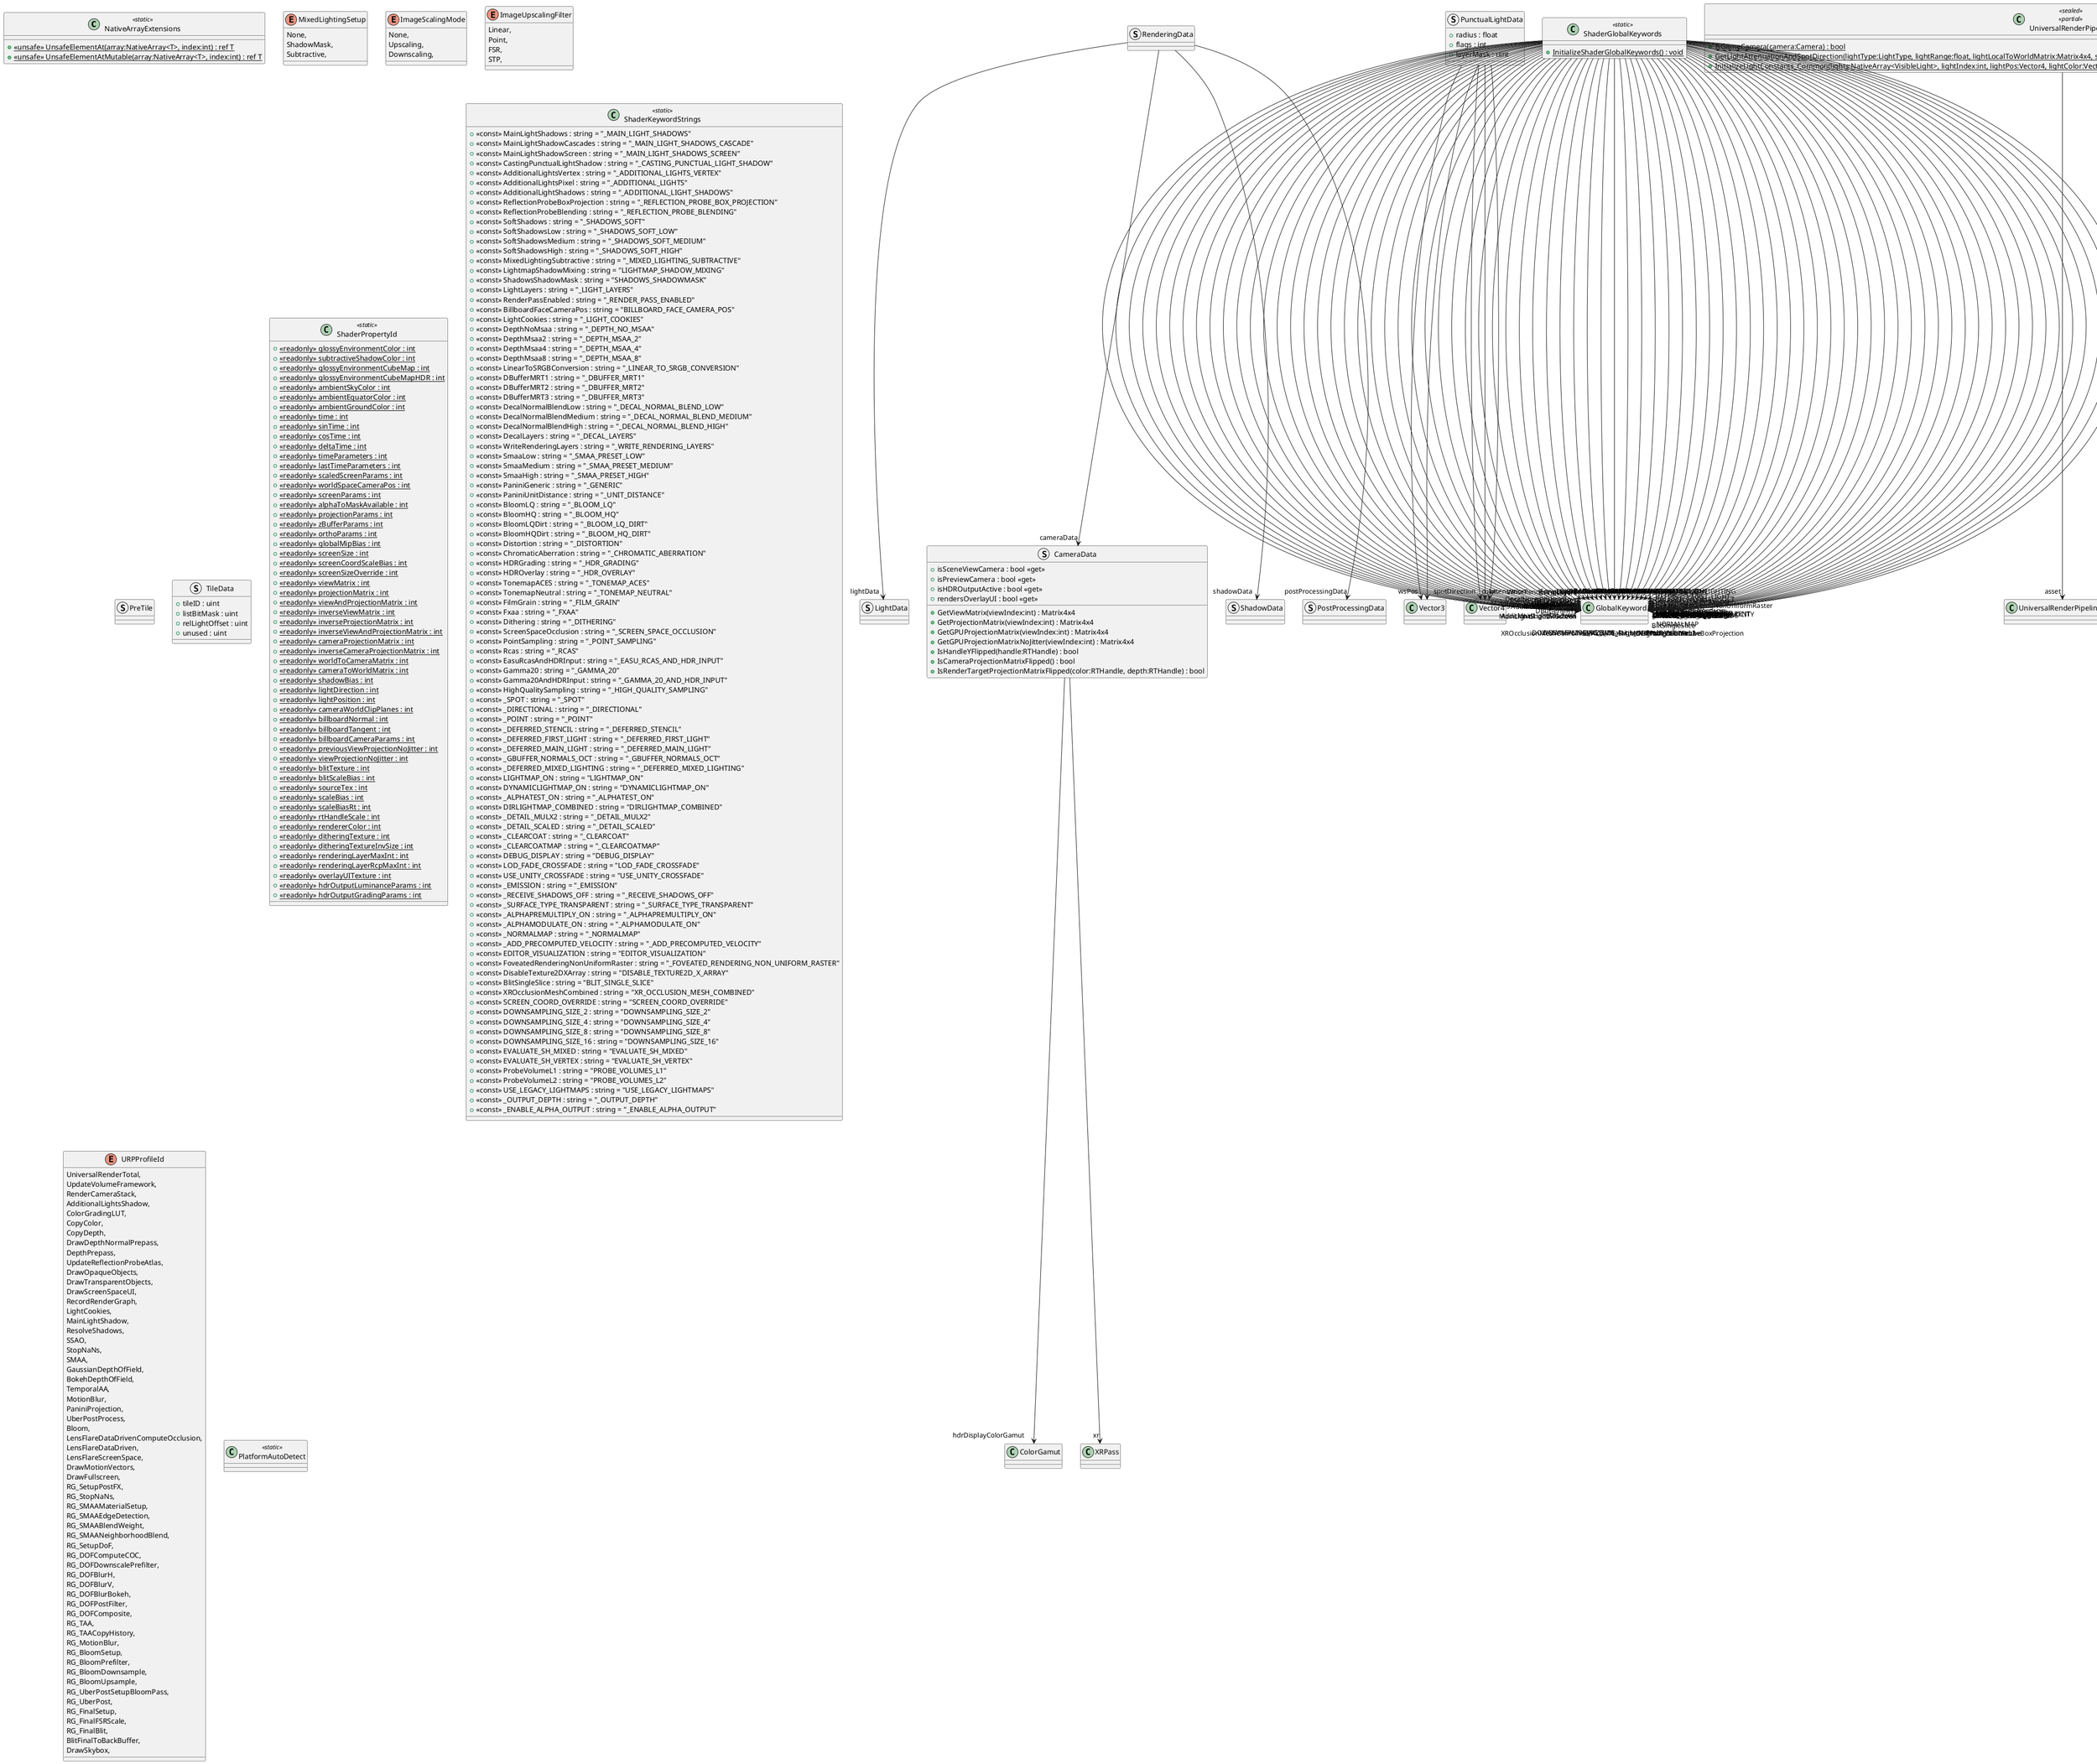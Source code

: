 @startuml
class NativeArrayExtensions <<static>> {
    + {static} <<unsafe>> UnsafeElementAt(array:NativeArray<T>, index:int) : ref T
    + {static} <<unsafe>> UnsafeElementAtMutable(array:NativeArray<T>, index:int) : ref T
}
enum MixedLightingSetup {
    None,
    ShadowMask,
    Subtractive,
}
enum ImageScalingMode {
    None,
    Upscaling,
    Downscaling,
}
enum ImageUpscalingFilter {
    Linear,
    Point,
    FSR,
    STP,
}
struct RenderingData {
}
struct LightData {
}
struct CameraData {
    + GetViewMatrix(viewIndex:int) : Matrix4x4
    + GetProjectionMatrix(viewIndex:int) : Matrix4x4
    + GetGPUProjectionMatrix(viewIndex:int) : Matrix4x4
    + GetGPUProjectionMatrixNoJitter(viewIndex:int) : Matrix4x4
    + isSceneViewCamera : bool <<get>>
    + isPreviewCamera : bool <<get>>
    + isHDROutputActive : bool <<get>>
    + rendersOverlayUI : bool <<get>>
    + IsHandleYFlipped(handle:RTHandle) : bool
    + IsCameraProjectionMatrixFlipped() : bool
    + IsRenderTargetProjectionMatrixFlipped(color:RTHandle, depth:RTHandle) : bool
}
struct ShadowData {
}
struct PreTile {
}
struct TileData {
    + tileID : uint
    + listBitMask : uint
    + relLightOffset : uint
    + unused : uint
}
struct PunctualLightData {
    + radius : float
    + flags : int
    + layerMask : uint
}
class ShaderPropertyId <<static>> {
    + {static} <<readonly>> glossyEnvironmentColor : int
    + {static} <<readonly>> subtractiveShadowColor : int
    + {static} <<readonly>> glossyEnvironmentCubeMap : int
    + {static} <<readonly>> glossyEnvironmentCubeMapHDR : int
    + {static} <<readonly>> ambientSkyColor : int
    + {static} <<readonly>> ambientEquatorColor : int
    + {static} <<readonly>> ambientGroundColor : int
    + {static} <<readonly>> time : int
    + {static} <<readonly>> sinTime : int
    + {static} <<readonly>> cosTime : int
    + {static} <<readonly>> deltaTime : int
    + {static} <<readonly>> timeParameters : int
    + {static} <<readonly>> lastTimeParameters : int
    + {static} <<readonly>> scaledScreenParams : int
    + {static} <<readonly>> worldSpaceCameraPos : int
    + {static} <<readonly>> screenParams : int
    + {static} <<readonly>> alphaToMaskAvailable : int
    + {static} <<readonly>> projectionParams : int
    + {static} <<readonly>> zBufferParams : int
    + {static} <<readonly>> orthoParams : int
    + {static} <<readonly>> globalMipBias : int
    + {static} <<readonly>> screenSize : int
    + {static} <<readonly>> screenCoordScaleBias : int
    + {static} <<readonly>> screenSizeOverride : int
    + {static} <<readonly>> viewMatrix : int
    + {static} <<readonly>> projectionMatrix : int
    + {static} <<readonly>> viewAndProjectionMatrix : int
    + {static} <<readonly>> inverseViewMatrix : int
    + {static} <<readonly>> inverseProjectionMatrix : int
    + {static} <<readonly>> inverseViewAndProjectionMatrix : int
    + {static} <<readonly>> cameraProjectionMatrix : int
    + {static} <<readonly>> inverseCameraProjectionMatrix : int
    + {static} <<readonly>> worldToCameraMatrix : int
    + {static} <<readonly>> cameraToWorldMatrix : int
    + {static} <<readonly>> shadowBias : int
    + {static} <<readonly>> lightDirection : int
    + {static} <<readonly>> lightPosition : int
    + {static} <<readonly>> cameraWorldClipPlanes : int
    + {static} <<readonly>> billboardNormal : int
    + {static} <<readonly>> billboardTangent : int
    + {static} <<readonly>> billboardCameraParams : int
    + {static} <<readonly>> previousViewProjectionNoJitter : int
    + {static} <<readonly>> viewProjectionNoJitter : int
    + {static} <<readonly>> blitTexture : int
    + {static} <<readonly>> blitScaleBias : int
    + {static} <<readonly>> sourceTex : int
    + {static} <<readonly>> scaleBias : int
    + {static} <<readonly>> scaleBiasRt : int
    + {static} <<readonly>> rtHandleScale : int
    + {static} <<readonly>> rendererColor : int
    + {static} <<readonly>> ditheringTexture : int
    + {static} <<readonly>> ditheringTextureInvSize : int
    + {static} <<readonly>> renderingLayerMaxInt : int
    + {static} <<readonly>> renderingLayerRcpMaxInt : int
    + {static} <<readonly>> overlayUITexture : int
    + {static} <<readonly>> hdrOutputLuminanceParams : int
    + {static} <<readonly>> hdrOutputGradingParams : int
}
struct PostProcessingData {
}
class ShaderGlobalKeywords <<static>> {
    + {static} InitializeShaderGlobalKeywords() : void
}
class ShaderKeywordStrings <<static>> {
    + <<const>> MainLightShadows : string = "_MAIN_LIGHT_SHADOWS"
    + <<const>> MainLightShadowCascades : string = "_MAIN_LIGHT_SHADOWS_CASCADE"
    + <<const>> MainLightShadowScreen : string = "_MAIN_LIGHT_SHADOWS_SCREEN"
    + <<const>> CastingPunctualLightShadow : string = "_CASTING_PUNCTUAL_LIGHT_SHADOW"
    + <<const>> AdditionalLightsVertex : string = "_ADDITIONAL_LIGHTS_VERTEX"
    + <<const>> AdditionalLightsPixel : string = "_ADDITIONAL_LIGHTS"
    + <<const>> AdditionalLightShadows : string = "_ADDITIONAL_LIGHT_SHADOWS"
    + <<const>> ReflectionProbeBoxProjection : string = "_REFLECTION_PROBE_BOX_PROJECTION"
    + <<const>> ReflectionProbeBlending : string = "_REFLECTION_PROBE_BLENDING"
    + <<const>> SoftShadows : string = "_SHADOWS_SOFT"
    + <<const>> SoftShadowsLow : string = "_SHADOWS_SOFT_LOW"
    + <<const>> SoftShadowsMedium : string = "_SHADOWS_SOFT_MEDIUM"
    + <<const>> SoftShadowsHigh : string = "_SHADOWS_SOFT_HIGH"
    + <<const>> MixedLightingSubtractive : string = "_MIXED_LIGHTING_SUBTRACTIVE"
    + <<const>> LightmapShadowMixing : string = "LIGHTMAP_SHADOW_MIXING"
    + <<const>> ShadowsShadowMask : string = "SHADOWS_SHADOWMASK"
    + <<const>> LightLayers : string = "_LIGHT_LAYERS"
    + <<const>> RenderPassEnabled : string = "_RENDER_PASS_ENABLED"
    + <<const>> BillboardFaceCameraPos : string = "BILLBOARD_FACE_CAMERA_POS"
    + <<const>> LightCookies : string = "_LIGHT_COOKIES"
    + <<const>> DepthNoMsaa : string = "_DEPTH_NO_MSAA"
    + <<const>> DepthMsaa2 : string = "_DEPTH_MSAA_2"
    + <<const>> DepthMsaa4 : string = "_DEPTH_MSAA_4"
    + <<const>> DepthMsaa8 : string = "_DEPTH_MSAA_8"
    + <<const>> LinearToSRGBConversion : string = "_LINEAR_TO_SRGB_CONVERSION"
    + <<const>> DBufferMRT1 : string = "_DBUFFER_MRT1"
    + <<const>> DBufferMRT2 : string = "_DBUFFER_MRT2"
    + <<const>> DBufferMRT3 : string = "_DBUFFER_MRT3"
    + <<const>> DecalNormalBlendLow : string = "_DECAL_NORMAL_BLEND_LOW"
    + <<const>> DecalNormalBlendMedium : string = "_DECAL_NORMAL_BLEND_MEDIUM"
    + <<const>> DecalNormalBlendHigh : string = "_DECAL_NORMAL_BLEND_HIGH"
    + <<const>> DecalLayers : string = "_DECAL_LAYERS"
    + <<const>> WriteRenderingLayers : string = "_WRITE_RENDERING_LAYERS"
    + <<const>> SmaaLow : string = "_SMAA_PRESET_LOW"
    + <<const>> SmaaMedium : string = "_SMAA_PRESET_MEDIUM"
    + <<const>> SmaaHigh : string = "_SMAA_PRESET_HIGH"
    + <<const>> PaniniGeneric : string = "_GENERIC"
    + <<const>> PaniniUnitDistance : string = "_UNIT_DISTANCE"
    + <<const>> BloomLQ : string = "_BLOOM_LQ"
    + <<const>> BloomHQ : string = "_BLOOM_HQ"
    + <<const>> BloomLQDirt : string = "_BLOOM_LQ_DIRT"
    + <<const>> BloomHQDirt : string = "_BLOOM_HQ_DIRT"
    + <<const>> Distortion : string = "_DISTORTION"
    + <<const>> ChromaticAberration : string = "_CHROMATIC_ABERRATION"
    + <<const>> HDRGrading : string = "_HDR_GRADING"
    + <<const>> HDROverlay : string = "_HDR_OVERLAY"
    + <<const>> TonemapACES : string = "_TONEMAP_ACES"
    + <<const>> TonemapNeutral : string = "_TONEMAP_NEUTRAL"
    + <<const>> FilmGrain : string = "_FILM_GRAIN"
    + <<const>> Fxaa : string = "_FXAA"
    + <<const>> Dithering : string = "_DITHERING"
    + <<const>> ScreenSpaceOcclusion : string = "_SCREEN_SPACE_OCCLUSION"
    + <<const>> PointSampling : string = "_POINT_SAMPLING"
    + <<const>> Rcas : string = "_RCAS"
    + <<const>> EasuRcasAndHDRInput : string = "_EASU_RCAS_AND_HDR_INPUT"
    + <<const>> Gamma20 : string = "_GAMMA_20"
    + <<const>> Gamma20AndHDRInput : string = "_GAMMA_20_AND_HDR_INPUT"
    + <<const>> HighQualitySampling : string = "_HIGH_QUALITY_SAMPLING"
    + <<const>> _SPOT : string = "_SPOT"
    + <<const>> _DIRECTIONAL : string = "_DIRECTIONAL"
    + <<const>> _POINT : string = "_POINT"
    + <<const>> _DEFERRED_STENCIL : string = "_DEFERRED_STENCIL"
    + <<const>> _DEFERRED_FIRST_LIGHT : string = "_DEFERRED_FIRST_LIGHT"
    + <<const>> _DEFERRED_MAIN_LIGHT : string = "_DEFERRED_MAIN_LIGHT"
    + <<const>> _GBUFFER_NORMALS_OCT : string = "_GBUFFER_NORMALS_OCT"
    + <<const>> _DEFERRED_MIXED_LIGHTING : string = "_DEFERRED_MIXED_LIGHTING"
    + <<const>> LIGHTMAP_ON : string = "LIGHTMAP_ON"
    + <<const>> DYNAMICLIGHTMAP_ON : string = "DYNAMICLIGHTMAP_ON"
    + <<const>> _ALPHATEST_ON : string = "_ALPHATEST_ON"
    + <<const>> DIRLIGHTMAP_COMBINED : string = "DIRLIGHTMAP_COMBINED"
    + <<const>> _DETAIL_MULX2 : string = "_DETAIL_MULX2"
    + <<const>> _DETAIL_SCALED : string = "_DETAIL_SCALED"
    + <<const>> _CLEARCOAT : string = "_CLEARCOAT"
    + <<const>> _CLEARCOATMAP : string = "_CLEARCOATMAP"
    + <<const>> DEBUG_DISPLAY : string = "DEBUG_DISPLAY"
    + <<const>> LOD_FADE_CROSSFADE : string = "LOD_FADE_CROSSFADE"
    + <<const>> USE_UNITY_CROSSFADE : string = "USE_UNITY_CROSSFADE"
    + <<const>> _EMISSION : string = "_EMISSION"
    + <<const>> _RECEIVE_SHADOWS_OFF : string = "_RECEIVE_SHADOWS_OFF"
    + <<const>> _SURFACE_TYPE_TRANSPARENT : string = "_SURFACE_TYPE_TRANSPARENT"
    + <<const>> _ALPHAPREMULTIPLY_ON : string = "_ALPHAPREMULTIPLY_ON"
    + <<const>> _ALPHAMODULATE_ON : string = "_ALPHAMODULATE_ON"
    + <<const>> _NORMALMAP : string = "_NORMALMAP"
    + <<const>> _ADD_PRECOMPUTED_VELOCITY : string = "_ADD_PRECOMPUTED_VELOCITY"
    + <<const>> EDITOR_VISUALIZATION : string = "EDITOR_VISUALIZATION"
    + <<const>> FoveatedRenderingNonUniformRaster : string = "_FOVEATED_RENDERING_NON_UNIFORM_RASTER"
    + <<const>> DisableTexture2DXArray : string = "DISABLE_TEXTURE2D_X_ARRAY"
    + <<const>> BlitSingleSlice : string = "BLIT_SINGLE_SLICE"
    + <<const>> XROcclusionMeshCombined : string = "XR_OCCLUSION_MESH_COMBINED"
    + <<const>> SCREEN_COORD_OVERRIDE : string = "SCREEN_COORD_OVERRIDE"
    + <<const>> DOWNSAMPLING_SIZE_2 : string = "DOWNSAMPLING_SIZE_2"
    + <<const>> DOWNSAMPLING_SIZE_4 : string = "DOWNSAMPLING_SIZE_4"
    + <<const>> DOWNSAMPLING_SIZE_8 : string = "DOWNSAMPLING_SIZE_8"
    + <<const>> DOWNSAMPLING_SIZE_16 : string = "DOWNSAMPLING_SIZE_16"
    + <<const>> EVALUATE_SH_MIXED : string = "EVALUATE_SH_MIXED"
    + <<const>> EVALUATE_SH_VERTEX : string = "EVALUATE_SH_VERTEX"
    + <<const>> ProbeVolumeL1 : string = "PROBE_VOLUMES_L1"
    + <<const>> ProbeVolumeL2 : string = "PROBE_VOLUMES_L2"
    + <<const>> USE_LEGACY_LIGHTMAPS : string = "USE_LEGACY_LIGHTMAPS"
    + <<const>> _OUTPUT_DEPTH : string = "_OUTPUT_DEPTH"
    + <<const>> _ENABLE_ALPHA_OUTPUT : string = "_ENABLE_ALPHA_OUTPUT"
}
class UniversalRenderPipeline <<sealed>> <<partial>> {
    + {static} IsGameCamera(camera:Camera) : bool
    + {static} GetLightAttenuationAndSpotDirection(lightType:LightType, lightRange:float, lightLocalToWorldMatrix:Matrix4x4, spotAngle:float, innerSpotAngle:float?, lightAttenuation:Vector4, lightSpotDir:Vector4) : void
    + {static} InitializeLightConstants_Common(lights:NativeArray<VisibleLight>, lightIndex:int, lightPos:Vector4, lightColor:Vector4, lightAttenuation:Vector4, lightSpotDir:Vector4, lightOcclusionProbeChannel:Vector4) : void
}
enum URPProfileId {
    UniversalRenderTotal,
    UpdateVolumeFramework,
    RenderCameraStack,
    AdditionalLightsShadow,
    ColorGradingLUT,
    CopyColor,
    CopyDepth,
    DrawDepthNormalPrepass,
    DepthPrepass,
    UpdateReflectionProbeAtlas,
    DrawOpaqueObjects,
    DrawTransparentObjects,
    DrawScreenSpaceUI,
    RecordRenderGraph,
    LightCookies,
    MainLightShadow,
    ResolveShadows,
    SSAO,
    StopNaNs,
    SMAA,
    GaussianDepthOfField,
    BokehDepthOfField,
    TemporalAA,
    MotionBlur,
    PaniniProjection,
    UberPostProcess,
    Bloom,
    LensFlareDataDrivenComputeOcclusion,
    LensFlareDataDriven,
    LensFlareScreenSpace,
    DrawMotionVectors,
    DrawFullscreen,
    RG_SetupPostFX,
    RG_StopNaNs,
    RG_SMAAMaterialSetup,
    RG_SMAAEdgeDetection,
    RG_SMAABlendWeight,
    RG_SMAANeighborhoodBlend,
    RG_SetupDoF,
    RG_DOFComputeCOC,
    RG_DOFDownscalePrefilter,
    RG_DOFBlurH,
    RG_DOFBlurV,
    RG_DOFBlurBokeh,
    RG_DOFPostFilter,
    RG_DOFComposite,
    RG_TAA,
    RG_TAACopyHistory,
    RG_MotionBlur,
    RG_BloomSetup,
    RG_BloomPrefilter,
    RG_BloomDownsample,
    RG_BloomUpsample,
    RG_UberPostSetupBloomPass,
    RG_UberPost,
    RG_FinalSetup,
    RG_FinalFSRScale,
    RG_FinalBlit,
    BlitFinalToBackBuffer,
    DrawSkybox,
}
class PlatformAutoDetect <<static>> {
}
RenderingData --> "cameraData" CameraData
RenderingData --> "lightData" LightData
RenderingData --> "shadowData" ShadowData
RenderingData --> "postProcessingData" PostProcessingData
CameraData --> "hdrDisplayColorGamut" ColorGamut
CameraData --> "xr" XRPass
PunctualLightData --> "wsPos" Vector3
PunctualLightData --> "color" Vector4
PunctualLightData --> "attenuation" Vector4
PunctualLightData --> "spotDirection" Vector3
PunctualLightData --> "occlusionProbeInfo" Vector4
ShaderGlobalKeywords --> "MainLightShadows" GlobalKeyword
ShaderGlobalKeywords --> "MainLightShadowCascades" GlobalKeyword
ShaderGlobalKeywords --> "MainLightShadowScreen" GlobalKeyword
ShaderGlobalKeywords --> "CastingPunctualLightShadow" GlobalKeyword
ShaderGlobalKeywords --> "AdditionalLightsVertex" GlobalKeyword
ShaderGlobalKeywords --> "AdditionalLightsPixel" GlobalKeyword
ShaderGlobalKeywords --> "ForwardPlus" GlobalKeyword
ShaderGlobalKeywords --> "AdditionalLightShadows" GlobalKeyword
ShaderGlobalKeywords --> "ReflectionProbeBoxProjection" GlobalKeyword
ShaderGlobalKeywords --> "ReflectionProbeBlending" GlobalKeyword
ShaderGlobalKeywords --> "SoftShadows" GlobalKeyword
ShaderGlobalKeywords --> "SoftShadowsLow" GlobalKeyword
ShaderGlobalKeywords --> "SoftShadowsMedium" GlobalKeyword
ShaderGlobalKeywords --> "SoftShadowsHigh" GlobalKeyword
ShaderGlobalKeywords --> "MixedLightingSubtractive" GlobalKeyword
ShaderGlobalKeywords --> "LightmapShadowMixing" GlobalKeyword
ShaderGlobalKeywords --> "ShadowsShadowMask" GlobalKeyword
ShaderGlobalKeywords --> "LightLayers" GlobalKeyword
ShaderGlobalKeywords --> "RenderPassEnabled" GlobalKeyword
ShaderGlobalKeywords --> "BillboardFaceCameraPos" GlobalKeyword
ShaderGlobalKeywords --> "LightCookies" GlobalKeyword
ShaderGlobalKeywords --> "DepthNoMsaa" GlobalKeyword
ShaderGlobalKeywords --> "DepthMsaa2" GlobalKeyword
ShaderGlobalKeywords --> "DepthMsaa4" GlobalKeyword
ShaderGlobalKeywords --> "DepthMsaa8" GlobalKeyword
ShaderGlobalKeywords --> "DBufferMRT1" GlobalKeyword
ShaderGlobalKeywords --> "DBufferMRT2" GlobalKeyword
ShaderGlobalKeywords --> "DBufferMRT3" GlobalKeyword
ShaderGlobalKeywords --> "DecalNormalBlendLow" GlobalKeyword
ShaderGlobalKeywords --> "DecalNormalBlendMedium" GlobalKeyword
ShaderGlobalKeywords --> "DecalNormalBlendHigh" GlobalKeyword
ShaderGlobalKeywords --> "DecalLayers" GlobalKeyword
ShaderGlobalKeywords --> "WriteRenderingLayers" GlobalKeyword
ShaderGlobalKeywords --> "ScreenSpaceOcclusion" GlobalKeyword
ShaderGlobalKeywords --> "_SPOT" GlobalKeyword
ShaderGlobalKeywords --> "_DIRECTIONAL" GlobalKeyword
ShaderGlobalKeywords --> "_POINT" GlobalKeyword
ShaderGlobalKeywords --> "_DEFERRED_STENCIL" GlobalKeyword
ShaderGlobalKeywords --> "_DEFERRED_FIRST_LIGHT" GlobalKeyword
ShaderGlobalKeywords --> "_DEFERRED_MAIN_LIGHT" GlobalKeyword
ShaderGlobalKeywords --> "_GBUFFER_NORMALS_OCT" GlobalKeyword
ShaderGlobalKeywords --> "_DEFERRED_MIXED_LIGHTING" GlobalKeyword
ShaderGlobalKeywords --> "LIGHTMAP_ON" GlobalKeyword
ShaderGlobalKeywords --> "DYNAMICLIGHTMAP_ON" GlobalKeyword
ShaderGlobalKeywords --> "_ALPHATEST_ON" GlobalKeyword
ShaderGlobalKeywords --> "DIRLIGHTMAP_COMBINED" GlobalKeyword
ShaderGlobalKeywords --> "_DETAIL_MULX2" GlobalKeyword
ShaderGlobalKeywords --> "_DETAIL_SCALED" GlobalKeyword
ShaderGlobalKeywords --> "_CLEARCOAT" GlobalKeyword
ShaderGlobalKeywords --> "_CLEARCOATMAP" GlobalKeyword
ShaderGlobalKeywords --> "DEBUG_DISPLAY" GlobalKeyword
ShaderGlobalKeywords --> "LOD_FADE_CROSSFADE" GlobalKeyword
ShaderGlobalKeywords --> "USE_UNITY_CROSSFADE" GlobalKeyword
ShaderGlobalKeywords --> "_EMISSION" GlobalKeyword
ShaderGlobalKeywords --> "_RECEIVE_SHADOWS_OFF" GlobalKeyword
ShaderGlobalKeywords --> "_SURFACE_TYPE_TRANSPARENT" GlobalKeyword
ShaderGlobalKeywords --> "_ALPHAPREMULTIPLY_ON" GlobalKeyword
ShaderGlobalKeywords --> "_ALPHAMODULATE_ON" GlobalKeyword
ShaderGlobalKeywords --> "_NORMALMAP" GlobalKeyword
ShaderGlobalKeywords --> "_ADD_PRECOMPUTED_VELOCITY" GlobalKeyword
ShaderGlobalKeywords --> "EDITOR_VISUALIZATION" GlobalKeyword
ShaderGlobalKeywords --> "FoveatedRenderingNonUniformRaster" GlobalKeyword
ShaderGlobalKeywords --> "DisableTexture2DXArray" GlobalKeyword
ShaderGlobalKeywords --> "BlitSingleSlice" GlobalKeyword
ShaderGlobalKeywords --> "XROcclusionMeshCombined" GlobalKeyword
ShaderGlobalKeywords --> "SCREEN_COORD_OVERRIDE" GlobalKeyword
ShaderGlobalKeywords --> "DOWNSAMPLING_SIZE_2" GlobalKeyword
ShaderGlobalKeywords --> "DOWNSAMPLING_SIZE_4" GlobalKeyword
ShaderGlobalKeywords --> "DOWNSAMPLING_SIZE_8" GlobalKeyword
ShaderGlobalKeywords --> "DOWNSAMPLING_SIZE_16" GlobalKeyword
ShaderGlobalKeywords --> "EVALUATE_SH_MIXED" GlobalKeyword
ShaderGlobalKeywords --> "EVALUATE_SH_VERTEX" GlobalKeyword
ShaderGlobalKeywords --> "ProbeVolumeL1" GlobalKeyword
ShaderGlobalKeywords --> "ProbeVolumeL2" GlobalKeyword
ShaderGlobalKeywords --> "_OUTPUT_DEPTH" GlobalKeyword
ShaderGlobalKeywords --> "LinearToSRGBConversion" GlobalKeyword
ShaderGlobalKeywords --> "_ENABLE_ALPHA_OUTPUT" GlobalKeyword
UniversalRenderPipeline --> "asset" UniversalRenderPipelineAsset
@enduml
